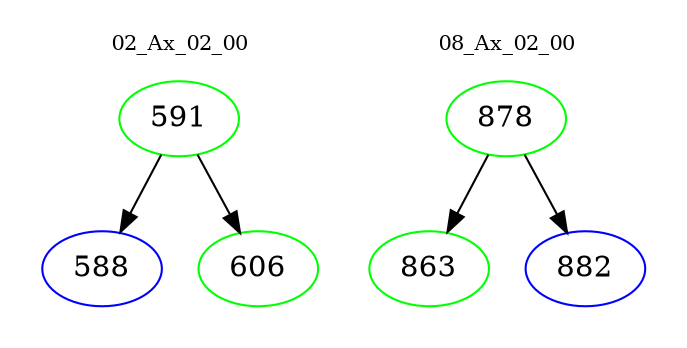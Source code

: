 digraph{
subgraph cluster_0 {
color = white
label = "02_Ax_02_00";
fontsize=10;
T0_591 [label="591", color="green"]
T0_591 -> T0_588 [color="black"]
T0_588 [label="588", color="blue"]
T0_591 -> T0_606 [color="black"]
T0_606 [label="606", color="green"]
}
subgraph cluster_1 {
color = white
label = "08_Ax_02_00";
fontsize=10;
T1_878 [label="878", color="green"]
T1_878 -> T1_863 [color="black"]
T1_863 [label="863", color="green"]
T1_878 -> T1_882 [color="black"]
T1_882 [label="882", color="blue"]
}
}
